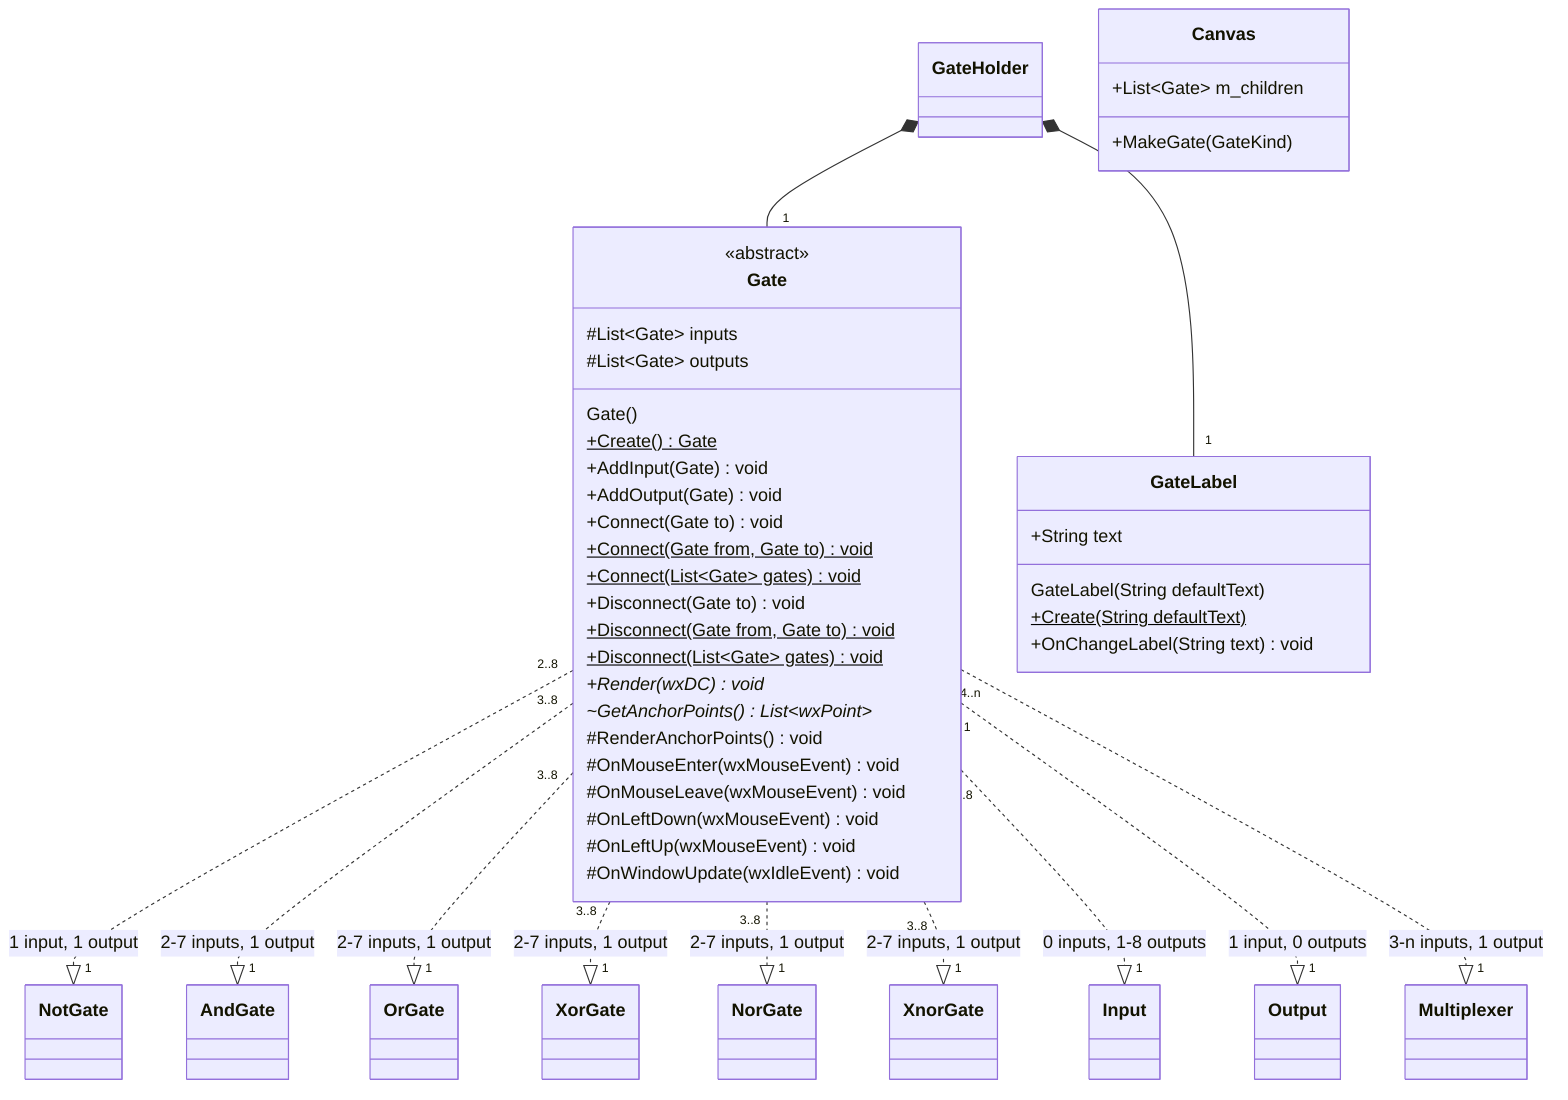 classDiagram
  class Gate{
    <<abstract>>

    Gate()

    +Create() Gate$

    #List~Gate~ inputs
    #List~Gate~ outputs

    +AddInput(Gate) void
    +AddOutput(Gate) void

    +Connect(Gate to) void
    +Connect(Gate from, Gate to) void$
    +Connect(List~Gate~ gates) void$
    +Disconnect(Gate to) void
    +Disconnect(Gate from, Gate to) void$
    +Disconnect(List~Gate~ gates) void$

    +Render(wxDC) void*
    ~GetAnchorPoints() List~wxPoint~*
    #RenderAnchorPoints() void

    #OnMouseEnter(wxMouseEvent) void
    #OnMouseLeave(wxMouseEvent) void
    #OnLeftDown(wxMouseEvent) void
    #OnLeftUp(wxMouseEvent) void
    #OnWindowUpdate(wxIdleEvent) void
  }

  Gate "2..8" ..|> "1" NotGate     : 1 input, 1 output
  Gate "3..8" ..|> "1" AndGate     : 2-7 inputs, 1 output
  Gate "3..8" ..|> "1" OrGate      : 2-7 inputs, 1 output
  Gate "3..8" ..|> "1" XorGate     : 2-7 inputs, 1 output
  Gate "3..8" ..|> "1" NorGate     : 2-7 inputs, 1 output
  Gate "3..8" ..|> "1" XnorGate    : 2-7 inputs, 1 output
  Gate "1..8" ..|> "1" Input       : 0 inputs, 1-8 outputs
  Gate "1"    ..|> "1" Output      : 1 input, 0 outputs
  Gate "4..n" ..|> "1" Multiplexer : 3-n inputs, 1 output

  class GateLabel{
    +String text

    GateLabel(String defaultText)

    +Create(String defaultText)$

    +OnChangeLabel(String text) void
  }

  GateHolder *-- "1" Gate
  GateHolder *-- "1" GateLabel

  class Canvas{
    +List~Gate~ m_children

    +MakeGate(GateKind)
  }